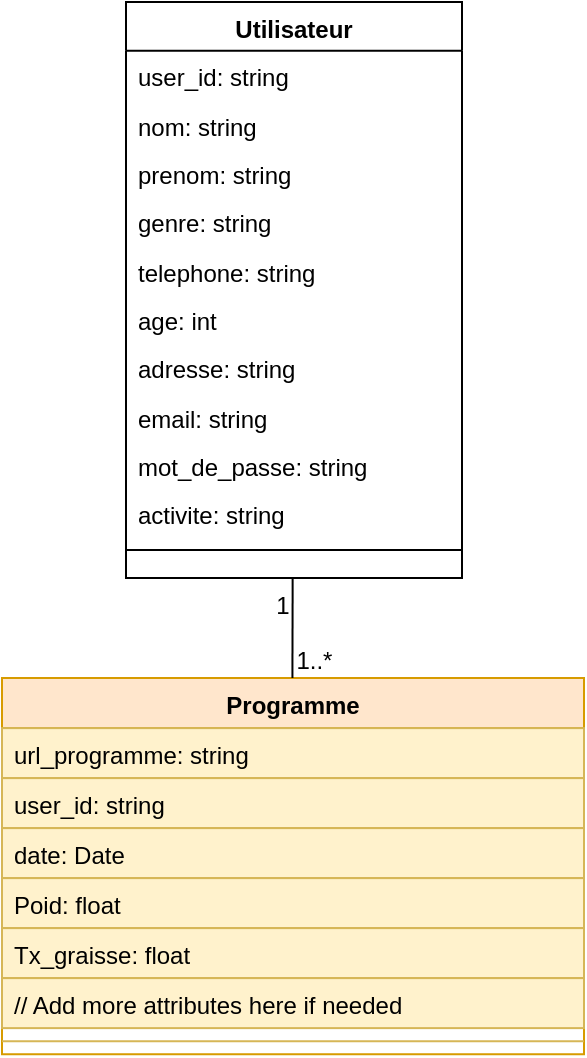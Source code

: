 <mxfile version="24.4.15" type="device">
  <diagram name="Page-1" id="R3lvL6IX2Tt_4cBd_2gr">
    <mxGraphModel dx="1035" dy="501" grid="1" gridSize="10" guides="1" tooltips="1" connect="1" arrows="1" fold="1" page="1" pageScale="1" pageWidth="827" pageHeight="1169" math="0" shadow="0">
      <root>
        <mxCell id="0" />
        <mxCell id="1" parent="0" />
        <mxCell id="2" value="Utilisateur" style="swimlane;fontStyle=1;align=center;verticalAlign=top;childLayout=stackLayout;horizontal=1;startSize=24.348;horizontalStack=0;resizeParent=1;resizeParentMax=0;resizeLast=0;collapsible=0;marginBottom=0;" parent="1" vertex="1">
          <mxGeometry x="70" y="8" width="168" height="288" as="geometry" />
        </mxCell>
        <mxCell id="3" value="user_id: string" style="text;strokeColor=none;fillColor=none;align=left;verticalAlign=top;spacingLeft=4;spacingRight=4;overflow=hidden;rotatable=0;points=[[0,0.5],[1,0.5]];portConstraint=eastwest;" parent="2" vertex="1">
          <mxGeometry y="24" width="168" height="24" as="geometry" />
        </mxCell>
        <mxCell id="4" value="nom: string" style="text;strokeColor=none;fillColor=none;align=left;verticalAlign=top;spacingLeft=4;spacingRight=4;overflow=hidden;rotatable=0;points=[[0,0.5],[1,0.5]];portConstraint=eastwest;" parent="2" vertex="1">
          <mxGeometry y="49" width="168" height="24" as="geometry" />
        </mxCell>
        <mxCell id="5" value="prenom: string" style="text;strokeColor=none;fillColor=none;align=left;verticalAlign=top;spacingLeft=4;spacingRight=4;overflow=hidden;rotatable=0;points=[[0,0.5],[1,0.5]];portConstraint=eastwest;" parent="2" vertex="1">
          <mxGeometry y="73" width="168" height="24" as="geometry" />
        </mxCell>
        <mxCell id="6" value="genre: string" style="text;strokeColor=none;fillColor=none;align=left;verticalAlign=top;spacingLeft=4;spacingRight=4;overflow=hidden;rotatable=0;points=[[0,0.5],[1,0.5]];portConstraint=eastwest;" parent="2" vertex="1">
          <mxGeometry y="97" width="168" height="24" as="geometry" />
        </mxCell>
        <mxCell id="7" value="telephone: string" style="text;strokeColor=none;fillColor=none;align=left;verticalAlign=top;spacingLeft=4;spacingRight=4;overflow=hidden;rotatable=0;points=[[0,0.5],[1,0.5]];portConstraint=eastwest;" parent="2" vertex="1">
          <mxGeometry y="122" width="168" height="24" as="geometry" />
        </mxCell>
        <mxCell id="8" value="age: int" style="text;strokeColor=none;fillColor=none;align=left;verticalAlign=top;spacingLeft=4;spacingRight=4;overflow=hidden;rotatable=0;points=[[0,0.5],[1,0.5]];portConstraint=eastwest;" parent="2" vertex="1">
          <mxGeometry y="146" width="168" height="24" as="geometry" />
        </mxCell>
        <mxCell id="9" value="adresse: string" style="text;strokeColor=none;fillColor=none;align=left;verticalAlign=top;spacingLeft=4;spacingRight=4;overflow=hidden;rotatable=0;points=[[0,0.5],[1,0.5]];portConstraint=eastwest;" parent="2" vertex="1">
          <mxGeometry y="170" width="168" height="24" as="geometry" />
        </mxCell>
        <mxCell id="10" value="email: string" style="text;strokeColor=none;fillColor=none;align=left;verticalAlign=top;spacingLeft=4;spacingRight=4;overflow=hidden;rotatable=0;points=[[0,0.5],[1,0.5]];portConstraint=eastwest;" parent="2" vertex="1">
          <mxGeometry y="195" width="168" height="24" as="geometry" />
        </mxCell>
        <mxCell id="11" value="mot_de_passe: string" style="text;strokeColor=none;fillColor=none;align=left;verticalAlign=top;spacingLeft=4;spacingRight=4;overflow=hidden;rotatable=0;points=[[0,0.5],[1,0.5]];portConstraint=eastwest;" parent="2" vertex="1">
          <mxGeometry y="219" width="168" height="24" as="geometry" />
        </mxCell>
        <mxCell id="12" value="activite: string" style="text;strokeColor=none;fillColor=none;align=left;verticalAlign=top;spacingLeft=4;spacingRight=4;overflow=hidden;rotatable=0;points=[[0,0.5],[1,0.5]];portConstraint=eastwest;" parent="2" vertex="1">
          <mxGeometry y="243" width="168" height="24" as="geometry" />
        </mxCell>
        <mxCell id="13" style="line;strokeWidth=1;fillColor=none;align=left;verticalAlign=middle;spacingTop=-1;spacingLeft=3;spacingRight=3;rotatable=0;labelPosition=right;points=[];portConstraint=eastwest;strokeColor=inherit;" parent="2" vertex="1">
          <mxGeometry y="268" width="168" height="12" as="geometry" />
        </mxCell>
        <mxCell id="14" value="Programme" style="swimlane;fontStyle=1;align=center;verticalAlign=top;childLayout=stackLayout;horizontal=1;startSize=25.067;horizontalStack=0;resizeParent=1;resizeParentMax=0;resizeLast=0;collapsible=0;marginBottom=0;fillColor=#ffe6cc;strokeColor=#d79b00;" parent="1" vertex="1">
          <mxGeometry x="8" y="346" width="291" height="188.067" as="geometry" />
        </mxCell>
        <mxCell id="15" value="url_programme: string" style="text;strokeColor=#d6b656;fillColor=#fff2cc;align=left;verticalAlign=top;spacingLeft=4;spacingRight=4;overflow=hidden;rotatable=0;points=[[0,0.5],[1,0.5]];portConstraint=eastwest;" parent="14" vertex="1">
          <mxGeometry y="25.067" width="291" height="25" as="geometry" />
        </mxCell>
        <mxCell id="16" value="user_id: string" style="text;strokeColor=#d6b656;fillColor=#fff2cc;align=left;verticalAlign=top;spacingLeft=4;spacingRight=4;overflow=hidden;rotatable=0;points=[[0,0.5],[1,0.5]];portConstraint=eastwest;" parent="14" vertex="1">
          <mxGeometry y="50.067" width="291" height="25" as="geometry" />
        </mxCell>
        <mxCell id="17" value="date: Date" style="text;strokeColor=#d6b656;fillColor=#fff2cc;align=left;verticalAlign=top;spacingLeft=4;spacingRight=4;overflow=hidden;rotatable=0;points=[[0,0.5],[1,0.5]];portConstraint=eastwest;" parent="14" vertex="1">
          <mxGeometry y="75.067" width="291" height="25" as="geometry" />
        </mxCell>
        <mxCell id="18" value="Poid: float" style="text;strokeColor=#d6b656;fillColor=#fff2cc;align=left;verticalAlign=top;spacingLeft=4;spacingRight=4;overflow=hidden;rotatable=0;points=[[0,0.5],[1,0.5]];portConstraint=eastwest;" parent="14" vertex="1">
          <mxGeometry y="100.067" width="291" height="25" as="geometry" />
        </mxCell>
        <mxCell id="19" value="Tx_graisse: float" style="text;strokeColor=#d6b656;fillColor=#fff2cc;align=left;verticalAlign=top;spacingLeft=4;spacingRight=4;overflow=hidden;rotatable=0;points=[[0,0.5],[1,0.5]];portConstraint=eastwest;" parent="14" vertex="1">
          <mxGeometry y="125.067" width="291" height="25" as="geometry" />
        </mxCell>
        <mxCell id="20" value="// Add more attributes here if needed" style="text;strokeColor=#d6b656;fillColor=#fff2cc;align=left;verticalAlign=top;spacingLeft=4;spacingRight=4;overflow=hidden;rotatable=0;points=[[0,0.5],[1,0.5]];portConstraint=eastwest;" parent="14" vertex="1">
          <mxGeometry y="150.067" width="291" height="25" as="geometry" />
        </mxCell>
        <mxCell id="21" style="line;strokeWidth=1;fillColor=#fff2cc;align=left;verticalAlign=middle;spacingTop=-1;spacingLeft=3;spacingRight=3;rotatable=0;labelPosition=right;points=[];portConstraint=eastwest;strokeColor=#d6b656;" parent="14" vertex="1">
          <mxGeometry y="175.067" width="291" height="13" as="geometry" />
        </mxCell>
        <mxCell id="22" value="" style="curved=1;startArrow=none;endArrow=none;exitX=0.496;exitY=1;entryX=0.499;entryY=0;" parent="1" source="2" target="14" edge="1">
          <mxGeometry relative="1" as="geometry">
            <Array as="points" />
          </mxGeometry>
        </mxCell>
        <mxCell id="23" value="1" style="edgeLabel;resizable=0;labelBackgroundColor=none;fontSize=12;align=right;verticalAlign=top;" parent="22" vertex="1">
          <mxGeometry x="-1" relative="1" as="geometry" />
        </mxCell>
        <mxCell id="24" value="1..*" style="edgeLabel;resizable=0;labelBackgroundColor=none;fontSize=12;align=left;verticalAlign=bottom;" parent="22" vertex="1">
          <mxGeometry x="1" relative="1" as="geometry" />
        </mxCell>
      </root>
    </mxGraphModel>
  </diagram>
</mxfile>

